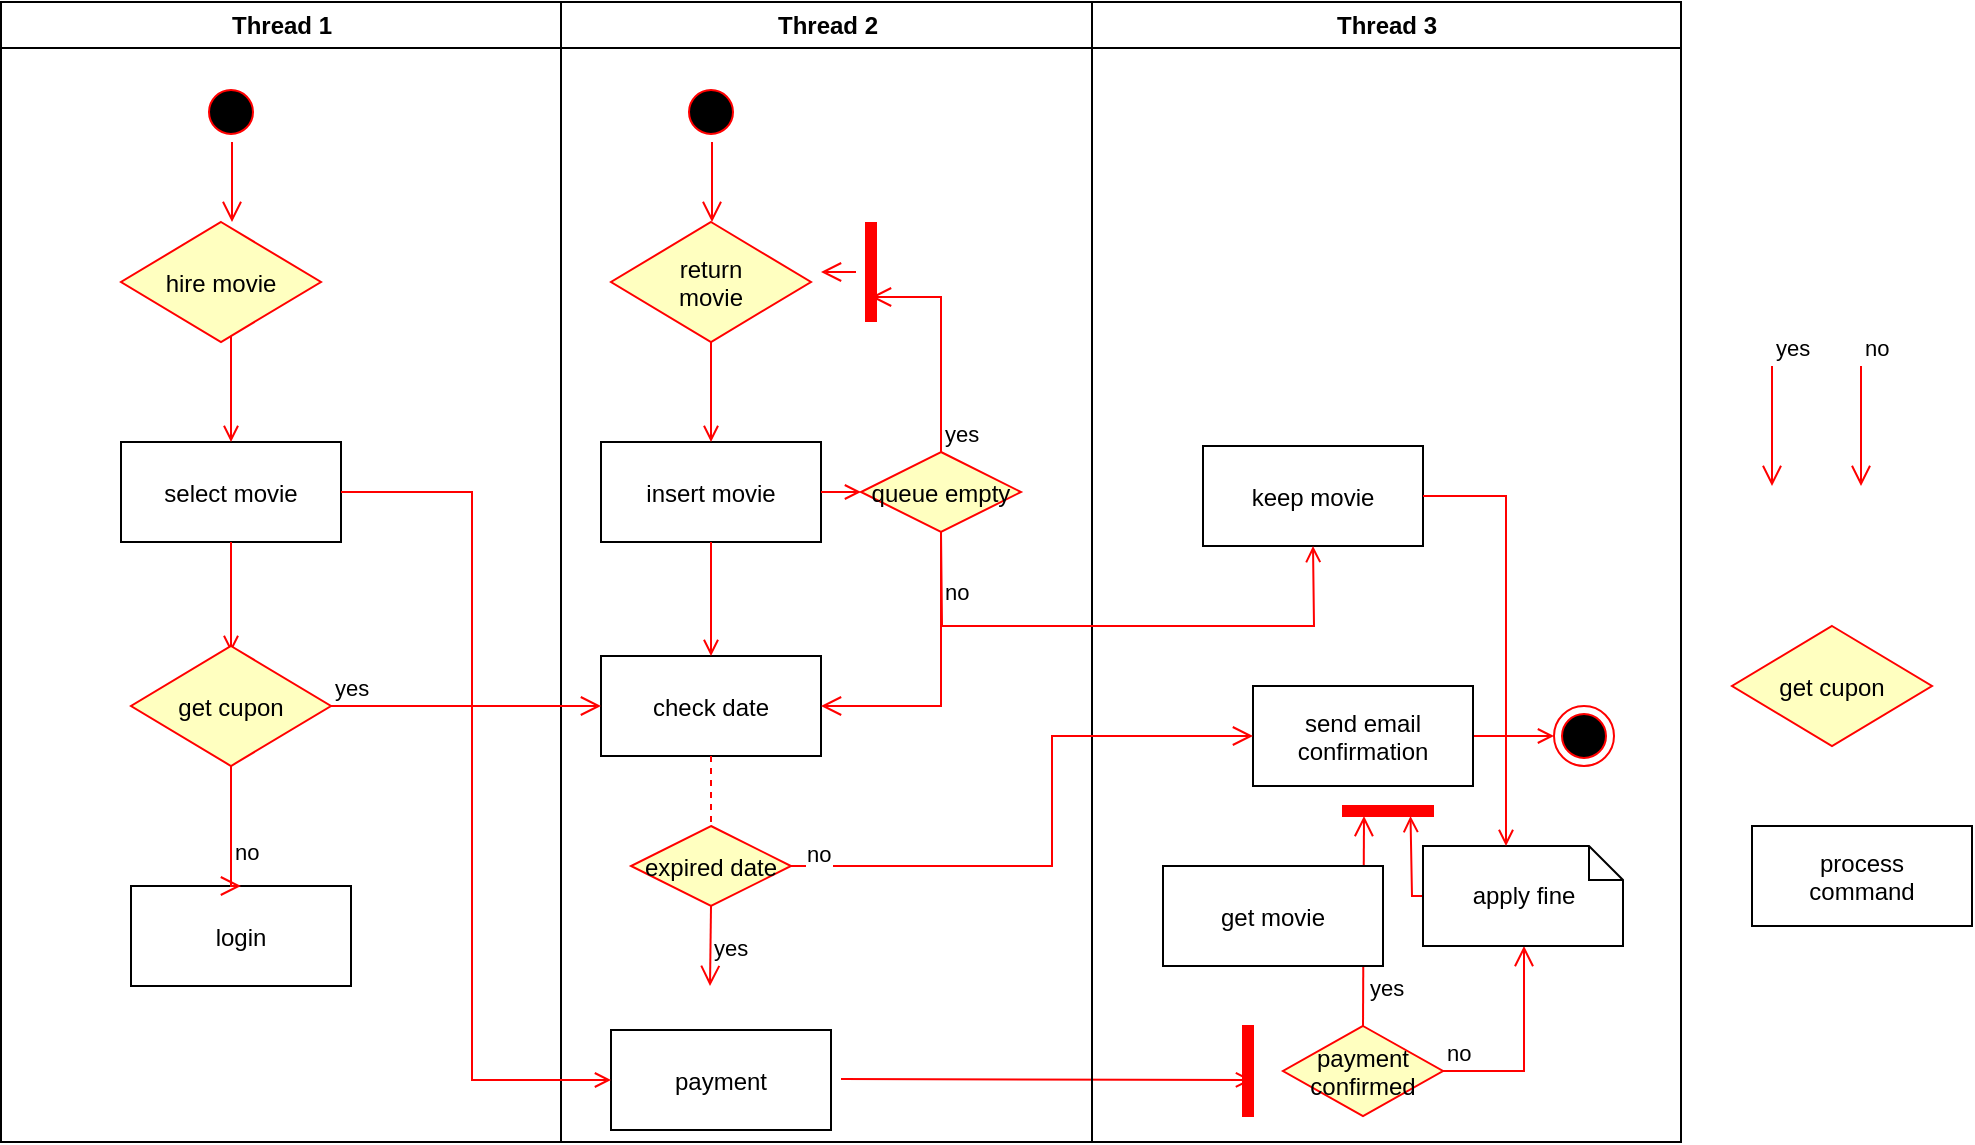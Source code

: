 <mxfile version="14.4.8" type="github">
  <diagram name="Page-1" id="e7e014a7-5840-1c2e-5031-d8a46d1fe8dd">
    <mxGraphModel dx="1612" dy="763" grid="1" gridSize="10" guides="1" tooltips="1" connect="1" arrows="1" fold="1" page="1" pageScale="1" pageWidth="1169" pageHeight="826" background="#ffffff" math="0" shadow="0">
      <root>
        <mxCell id="0" />
        <mxCell id="1" parent="0" />
        <mxCell id="2" value="Thread 1" style="swimlane;whiteSpace=wrap" parent="1" vertex="1">
          <mxGeometry x="164.5" y="128" width="280" height="570" as="geometry" />
        </mxCell>
        <mxCell id="5" value="" style="ellipse;shape=startState;fillColor=#000000;strokeColor=#ff0000;" parent="2" vertex="1">
          <mxGeometry x="100" y="40" width="30" height="30" as="geometry" />
        </mxCell>
        <mxCell id="6" value="" style="edgeStyle=elbowEdgeStyle;elbow=horizontal;verticalAlign=bottom;endArrow=open;endSize=8;strokeColor=#FF0000;endFill=1;rounded=0" parent="2" source="5" edge="1">
          <mxGeometry x="100" y="40" as="geometry">
            <mxPoint x="115.5" y="110" as="targetPoint" />
          </mxGeometry>
        </mxCell>
        <mxCell id="8" value="select movie" style="" parent="2" vertex="1">
          <mxGeometry x="60" y="220" width="110" height="50" as="geometry" />
        </mxCell>
        <mxCell id="9" value="" style="endArrow=open;strokeColor=#FF0000;endFill=1;rounded=0" parent="2" target="8" edge="1">
          <mxGeometry relative="1" as="geometry">
            <mxPoint x="115" y="160" as="sourcePoint" />
          </mxGeometry>
        </mxCell>
        <mxCell id="11" value="" style="endArrow=open;strokeColor=#FF0000;endFill=1;rounded=0" parent="2" source="8" edge="1">
          <mxGeometry relative="1" as="geometry">
            <mxPoint x="115" y="325" as="targetPoint" />
          </mxGeometry>
        </mxCell>
        <mxCell id="h4uVtnIKtL1OvdxuYbEB-41" value="hire movie" style="rhombus;fillColor=#ffffc0;strokeColor=#ff0000;" vertex="1" parent="2">
          <mxGeometry x="60" y="110" width="100" height="60" as="geometry" />
        </mxCell>
        <mxCell id="h4uVtnIKtL1OvdxuYbEB-44" value="get cupon" style="rhombus;fillColor=#ffffc0;strokeColor=#ff0000;" vertex="1" parent="2">
          <mxGeometry x="65" y="322" width="100" height="60" as="geometry" />
        </mxCell>
        <mxCell id="h4uVtnIKtL1OvdxuYbEB-45" value="login" style="" vertex="1" parent="2">
          <mxGeometry x="65" y="442" width="110" height="50" as="geometry" />
        </mxCell>
        <mxCell id="h4uVtnIKtL1OvdxuYbEB-68" value="no" style="edgeStyle=elbowEdgeStyle;elbow=horizontal;align=left;verticalAlign=top;endArrow=open;endSize=8;strokeColor=#FF0000;endFill=1;rounded=0;entryX=0.5;entryY=0;entryDx=0;entryDy=0;exitX=0.5;exitY=1;exitDx=0;exitDy=0;" edge="1" parent="2" source="h4uVtnIKtL1OvdxuYbEB-44" target="h4uVtnIKtL1OvdxuYbEB-45">
          <mxGeometry x="-0.077" relative="1" as="geometry">
            <mxPoint x="420" y="360" as="targetPoint" />
            <mxPoint x="480" y="275" as="sourcePoint" />
            <Array as="points">
              <mxPoint x="115" y="412" />
            </Array>
            <mxPoint as="offset" />
          </mxGeometry>
        </mxCell>
        <mxCell id="3" value="Thread 2" style="swimlane;whiteSpace=wrap" parent="1" vertex="1">
          <mxGeometry x="444.5" y="128" width="265.5" height="570" as="geometry" />
        </mxCell>
        <mxCell id="13" value="" style="ellipse;shape=startState;fillColor=#000000;strokeColor=#ff0000;" parent="3" vertex="1">
          <mxGeometry x="60" y="40" width="30" height="30" as="geometry" />
        </mxCell>
        <mxCell id="14" value="" style="edgeStyle=elbowEdgeStyle;elbow=horizontal;verticalAlign=bottom;endArrow=open;endSize=8;strokeColor=#FF0000;endFill=1;rounded=0" parent="3" source="13" edge="1">
          <mxGeometry x="40" y="20" as="geometry">
            <mxPoint x="75.5" y="110" as="targetPoint" />
          </mxGeometry>
        </mxCell>
        <mxCell id="16" value="insert movie" style="" parent="3" vertex="1">
          <mxGeometry x="20" y="220" width="110" height="50" as="geometry" />
        </mxCell>
        <mxCell id="17" value="" style="endArrow=open;strokeColor=#FF0000;endFill=1;rounded=0" parent="3" target="16" edge="1">
          <mxGeometry relative="1" as="geometry">
            <mxPoint x="75" y="160" as="sourcePoint" />
          </mxGeometry>
        </mxCell>
        <mxCell id="18" value="check date" style="" parent="3" vertex="1">
          <mxGeometry x="20" y="327" width="110" height="50" as="geometry" />
        </mxCell>
        <mxCell id="19" value="" style="endArrow=open;strokeColor=#FF0000;endFill=1;rounded=0" parent="3" source="16" target="18" edge="1">
          <mxGeometry relative="1" as="geometry" />
        </mxCell>
        <mxCell id="21" value="queue empty" style="rhombus;fillColor=#ffffc0;strokeColor=#ff0000;" parent="3" vertex="1">
          <mxGeometry x="150" y="225" width="80" height="40" as="geometry" />
        </mxCell>
        <mxCell id="22" value="yes" style="edgeStyle=elbowEdgeStyle;elbow=horizontal;align=left;verticalAlign=bottom;endArrow=open;endSize=8;strokeColor=#FF0000;exitX=0.5;exitY=0;endFill=1;rounded=0;entryX=0.75;entryY=0.5;entryPerimeter=0" parent="3" source="21" target="25" edge="1">
          <mxGeometry x="-1" relative="1" as="geometry">
            <mxPoint x="160" y="150" as="targetPoint" />
            <Array as="points">
              <mxPoint x="190" y="180" />
            </Array>
          </mxGeometry>
        </mxCell>
        <mxCell id="23" value="no" style="edgeStyle=elbowEdgeStyle;elbow=horizontal;align=left;verticalAlign=top;endArrow=open;endSize=8;strokeColor=#FF0000;endFill=1;rounded=0;entryX=1;entryY=0.5;entryDx=0;entryDy=0;exitX=0.5;exitY=1;exitDx=0;exitDy=0;" parent="3" source="21" target="18" edge="1">
          <mxGeometry x="-0.769" relative="1" as="geometry">
            <mxPoint x="190.5" y="325" as="targetPoint" />
            <Array as="points">
              <mxPoint x="190" y="312" />
            </Array>
            <mxPoint as="offset" />
          </mxGeometry>
        </mxCell>
        <mxCell id="24" value="" style="endArrow=open;strokeColor=#FF0000;endFill=1;rounded=0" parent="3" source="16" target="21" edge="1">
          <mxGeometry relative="1" as="geometry" />
        </mxCell>
        <mxCell id="25" value="" style="shape=line;strokeWidth=6;strokeColor=#ff0000;rotation=90" parent="3" vertex="1">
          <mxGeometry x="130" y="127.5" width="50" height="15" as="geometry" />
        </mxCell>
        <mxCell id="26" value="" style="edgeStyle=elbowEdgeStyle;elbow=horizontal;verticalAlign=bottom;endArrow=open;endSize=8;strokeColor=#FF0000;endFill=1;rounded=0" parent="3" source="25" edge="1">
          <mxGeometry x="130" y="90" as="geometry">
            <mxPoint x="130" y="135" as="targetPoint" />
          </mxGeometry>
        </mxCell>
        <mxCell id="32" value="" style="endArrow=none;strokeColor=#FF0000;endFill=0;rounded=0;dashed=1" parent="3" source="18" target="h4uVtnIKtL1OvdxuYbEB-50" edge="1">
          <mxGeometry relative="1" as="geometry" />
        </mxCell>
        <mxCell id="h4uVtnIKtL1OvdxuYbEB-42" value="return&#xa;movie" style="rhombus;fillColor=#ffffc0;strokeColor=#ff0000;" vertex="1" parent="3">
          <mxGeometry x="25" y="110" width="100" height="60" as="geometry" />
        </mxCell>
        <mxCell id="h4uVtnIKtL1OvdxuYbEB-50" value="expired date" style="rhombus;fillColor=#ffffc0;strokeColor=#ff0000;" vertex="1" parent="3">
          <mxGeometry x="35" y="412" width="80" height="40" as="geometry" />
        </mxCell>
        <mxCell id="h4uVtnIKtL1OvdxuYbEB-53" value="payment" style="" vertex="1" parent="3">
          <mxGeometry x="25" y="514" width="110" height="50" as="geometry" />
        </mxCell>
        <mxCell id="h4uVtnIKtL1OvdxuYbEB-58" value="" style="endArrow=open;strokeColor=#FF0000;endFill=1;rounded=0" edge="1" parent="3">
          <mxGeometry relative="1" as="geometry">
            <mxPoint x="140" y="538.5" as="sourcePoint" />
            <mxPoint x="345.5" y="539" as="targetPoint" />
          </mxGeometry>
        </mxCell>
        <mxCell id="h4uVtnIKtL1OvdxuYbEB-72" value="yes" style="edgeStyle=elbowEdgeStyle;elbow=horizontal;align=left;verticalAlign=bottom;endArrow=open;endSize=8;strokeColor=#FF0000;endFill=1;rounded=0;exitX=0.5;exitY=1;exitDx=0;exitDy=0;" edge="1" parent="3" source="h4uVtnIKtL1OvdxuYbEB-50">
          <mxGeometry x="0.506" relative="1" as="geometry">
            <mxPoint x="74.5" y="492" as="targetPoint" />
            <Array as="points">
              <mxPoint x="74.5" y="492" />
            </Array>
            <mxPoint x="74.5" y="462" as="sourcePoint" />
            <mxPoint as="offset" />
          </mxGeometry>
        </mxCell>
        <mxCell id="4" value="Thread 3" style="swimlane;whiteSpace=wrap;startSize=23;" parent="1" vertex="1">
          <mxGeometry x="710" y="128" width="294.5" height="570" as="geometry" />
        </mxCell>
        <mxCell id="38" value="" style="ellipse;shape=endState;fillColor=#000000;strokeColor=#ff0000" parent="4" vertex="1">
          <mxGeometry x="231" y="352" width="30" height="30" as="geometry" />
        </mxCell>
        <mxCell id="39" value="" style="endArrow=open;strokeColor=#FF0000;endFill=1;rounded=0" parent="4" source="33" target="38" edge="1">
          <mxGeometry relative="1" as="geometry" />
        </mxCell>
        <mxCell id="h4uVtnIKtL1OvdxuYbEB-57" value="payment&#xa;confirmed" style="rhombus;fillColor=#ffffc0;strokeColor=#ff0000;" vertex="1" parent="4">
          <mxGeometry x="95.5" y="512" width="80" height="45" as="geometry" />
        </mxCell>
        <mxCell id="h4uVtnIKtL1OvdxuYbEB-60" value="" style="whiteSpace=wrap;strokeColor=#FF0000;fillColor=#FF0000" vertex="1" parent="4">
          <mxGeometry x="75.5" y="512" width="5" height="45" as="geometry" />
        </mxCell>
        <mxCell id="h4uVtnIKtL1OvdxuYbEB-73" value="keep movie" style="" vertex="1" parent="4">
          <mxGeometry x="55.5" y="222" width="110" height="50" as="geometry" />
        </mxCell>
        <mxCell id="33" value="send email&#xa;confirmation" style="" parent="4" vertex="1">
          <mxGeometry x="80.5" y="342" width="110" height="50" as="geometry" />
        </mxCell>
        <mxCell id="h4uVtnIKtL1OvdxuYbEB-75" value="yes" style="edgeStyle=elbowEdgeStyle;elbow=horizontal;align=left;verticalAlign=bottom;endArrow=open;endSize=8;strokeColor=#FF0000;endFill=1;rounded=0;exitX=0.5;exitY=0;exitDx=0;exitDy=0;entryX=0;entryY=0.25;entryDx=0;entryDy=0;" edge="1" parent="4" source="h4uVtnIKtL1OvdxuYbEB-57" target="h4uVtnIKtL1OvdxuYbEB-77">
          <mxGeometry x="-0.802" y="-1" relative="1" as="geometry">
            <mxPoint x="855" y="560" as="targetPoint" />
            <Array as="points" />
            <mxPoint x="860" y="640" as="sourcePoint" />
            <mxPoint as="offset" />
          </mxGeometry>
        </mxCell>
        <mxCell id="h4uVtnIKtL1OvdxuYbEB-76" value="no" style="edgeStyle=elbowEdgeStyle;elbow=horizontal;align=left;verticalAlign=bottom;endArrow=open;endSize=8;strokeColor=#FF0000;endFill=1;rounded=0;exitX=1;exitY=0.5;exitDx=0;exitDy=0;entryX=0.5;entryY=1;entryDx=0;entryDy=0;entryPerimeter=0;" edge="1" parent="4" source="h4uVtnIKtL1OvdxuYbEB-57" target="31">
          <mxGeometry x="-1" relative="1" as="geometry">
            <mxPoint x="226.5" y="212" as="targetPoint" />
            <Array as="points">
              <mxPoint x="216" y="512" />
              <mxPoint x="226" y="362" />
              <mxPoint x="206" y="342" />
            </Array>
            <mxPoint x="380" y="192" as="sourcePoint" />
          </mxGeometry>
        </mxCell>
        <mxCell id="h4uVtnIKtL1OvdxuYbEB-77" value="" style="whiteSpace=wrap;strokeColor=#FF0000;fillColor=#FF0000;rotation=-90;" vertex="1" parent="4">
          <mxGeometry x="145.5" y="382" width="5" height="45" as="geometry" />
        </mxCell>
        <mxCell id="h4uVtnIKtL1OvdxuYbEB-79" value="get movie" style="" vertex="1" parent="4">
          <mxGeometry x="35.5" y="432" width="110" height="50" as="geometry" />
        </mxCell>
        <mxCell id="h4uVtnIKtL1OvdxuYbEB-78" value="" style="endArrow=open;strokeColor=#FF0000;endFill=1;rounded=0;exitX=0;exitY=0.5;exitDx=0;exitDy=0;exitPerimeter=0;entryX=0;entryY=0.75;entryDx=0;entryDy=0;" edge="1" parent="4" source="31" target="h4uVtnIKtL1OvdxuYbEB-77">
          <mxGeometry relative="1" as="geometry">
            <mxPoint x="-420.5" y="170" as="sourcePoint" />
            <mxPoint x="170" y="412" as="targetPoint" />
            <Array as="points">
              <mxPoint x="170" y="447" />
              <mxPoint x="160" y="447" />
            </Array>
          </mxGeometry>
        </mxCell>
        <mxCell id="31" value="apply fine" style="shape=note;whiteSpace=wrap;size=17" parent="4" vertex="1">
          <mxGeometry x="165.5" y="422" width="100" height="50" as="geometry" />
        </mxCell>
        <mxCell id="h4uVtnIKtL1OvdxuYbEB-80" value="" style="endArrow=open;strokeColor=#FF0000;endFill=1;rounded=0;exitX=1;exitY=0.5;exitDx=0;exitDy=0;entryX=0;entryY=0;entryDx=41.5;entryDy=0;entryPerimeter=0;" edge="1" parent="4" source="h4uVtnIKtL1OvdxuYbEB-73" target="31">
          <mxGeometry relative="1" as="geometry">
            <mxPoint x="-65.5" y="275" as="sourcePoint" />
            <mxPoint x="120.5" y="282" as="targetPoint" />
            <Array as="points">
              <mxPoint x="207" y="247" />
              <mxPoint x="207" y="312" />
            </Array>
          </mxGeometry>
        </mxCell>
        <mxCell id="20" value="" style="endArrow=open;strokeColor=#FF0000;endFill=1;rounded=0;exitX=1;exitY=0.5;exitDx=0;exitDy=0;entryX=0;entryY=0.5;entryDx=0;entryDy=0;" parent="1" source="8" target="h4uVtnIKtL1OvdxuYbEB-53" edge="1">
          <mxGeometry relative="1" as="geometry">
            <mxPoint x="334.5" y="478" as="sourcePoint" />
            <Array as="points">
              <mxPoint x="400" y="373" />
              <mxPoint x="400" y="478" />
              <mxPoint x="400" y="667" />
            </Array>
          </mxGeometry>
        </mxCell>
        <mxCell id="h4uVtnIKtL1OvdxuYbEB-51" value="process&#xa;command" style="" vertex="1" parent="1">
          <mxGeometry x="1040" y="540" width="110" height="50" as="geometry" />
        </mxCell>
        <mxCell id="h4uVtnIKtL1OvdxuYbEB-52" value="get cupon" style="rhombus;fillColor=#ffffc0;strokeColor=#ff0000;" vertex="1" parent="1">
          <mxGeometry x="1030" y="440" width="100" height="60" as="geometry" />
        </mxCell>
        <mxCell id="h4uVtnIKtL1OvdxuYbEB-66" value="no" style="edgeStyle=elbowEdgeStyle;elbow=horizontal;align=left;verticalAlign=top;endArrow=open;endSize=8;strokeColor=#FF0000;endFill=1;rounded=0;entryX=0;entryY=0.5;entryDx=0;entryDy=0;exitX=1;exitY=0.5;exitDx=0;exitDy=0;" edge="1" parent="1" source="h4uVtnIKtL1OvdxuYbEB-50" target="33">
          <mxGeometry x="-1" y="18" relative="1" as="geometry">
            <mxPoint x="584.5" y="488" as="targetPoint" />
            <mxPoint x="644.5" y="403" as="sourcePoint" />
            <Array as="points">
              <mxPoint x="690" y="560" />
            </Array>
            <mxPoint x="6" y="-1" as="offset" />
          </mxGeometry>
        </mxCell>
        <mxCell id="h4uVtnIKtL1OvdxuYbEB-69" value="yes" style="edgeStyle=elbowEdgeStyle;elbow=horizontal;align=left;verticalAlign=bottom;endArrow=open;endSize=8;strokeColor=#FF0000;exitX=1;exitY=0.5;endFill=1;rounded=0;entryX=0;entryY=0.5;exitDx=0;exitDy=0;entryDx=0;entryDy=0;" edge="1" parent="1" source="h4uVtnIKtL1OvdxuYbEB-44" target="18">
          <mxGeometry x="-1" relative="1" as="geometry">
            <mxPoint x="609.5" y="285.5" as="targetPoint" />
            <Array as="points" />
            <mxPoint x="644.5" y="363" as="sourcePoint" />
          </mxGeometry>
        </mxCell>
        <mxCell id="h4uVtnIKtL1OvdxuYbEB-70" value="yes" style="edgeStyle=elbowEdgeStyle;elbow=horizontal;align=left;verticalAlign=bottom;endArrow=open;endSize=8;strokeColor=#FF0000;endFill=1;rounded=0;" edge="1" parent="1">
          <mxGeometry x="-1" relative="1" as="geometry">
            <mxPoint x="1050" y="370" as="targetPoint" />
            <Array as="points">
              <mxPoint x="1050" y="340" />
            </Array>
            <mxPoint x="1050" y="310" as="sourcePoint" />
          </mxGeometry>
        </mxCell>
        <mxCell id="h4uVtnIKtL1OvdxuYbEB-71" value="no" style="edgeStyle=elbowEdgeStyle;elbow=horizontal;align=left;verticalAlign=bottom;endArrow=open;endSize=8;strokeColor=#FF0000;endFill=1;rounded=0;" edge="1" parent="1">
          <mxGeometry x="-1" relative="1" as="geometry">
            <mxPoint x="1094.5" y="370" as="targetPoint" />
            <Array as="points">
              <mxPoint x="1094.5" y="340" />
            </Array>
            <mxPoint x="1094.5" y="310" as="sourcePoint" />
          </mxGeometry>
        </mxCell>
        <mxCell id="h4uVtnIKtL1OvdxuYbEB-74" value="" style="endArrow=open;strokeColor=#FF0000;endFill=1;rounded=0;exitX=0.5;exitY=1;exitDx=0;exitDy=0;entryX=0.5;entryY=1;entryDx=0;entryDy=0;" edge="1" parent="1" source="21" target="h4uVtnIKtL1OvdxuYbEB-73">
          <mxGeometry relative="1" as="geometry">
            <mxPoint x="640" y="400" as="sourcePoint" />
            <mxPoint x="830" y="440" as="targetPoint" />
            <Array as="points">
              <mxPoint x="635" y="440" />
              <mxPoint x="821" y="440" />
            </Array>
          </mxGeometry>
        </mxCell>
      </root>
    </mxGraphModel>
  </diagram>
</mxfile>
